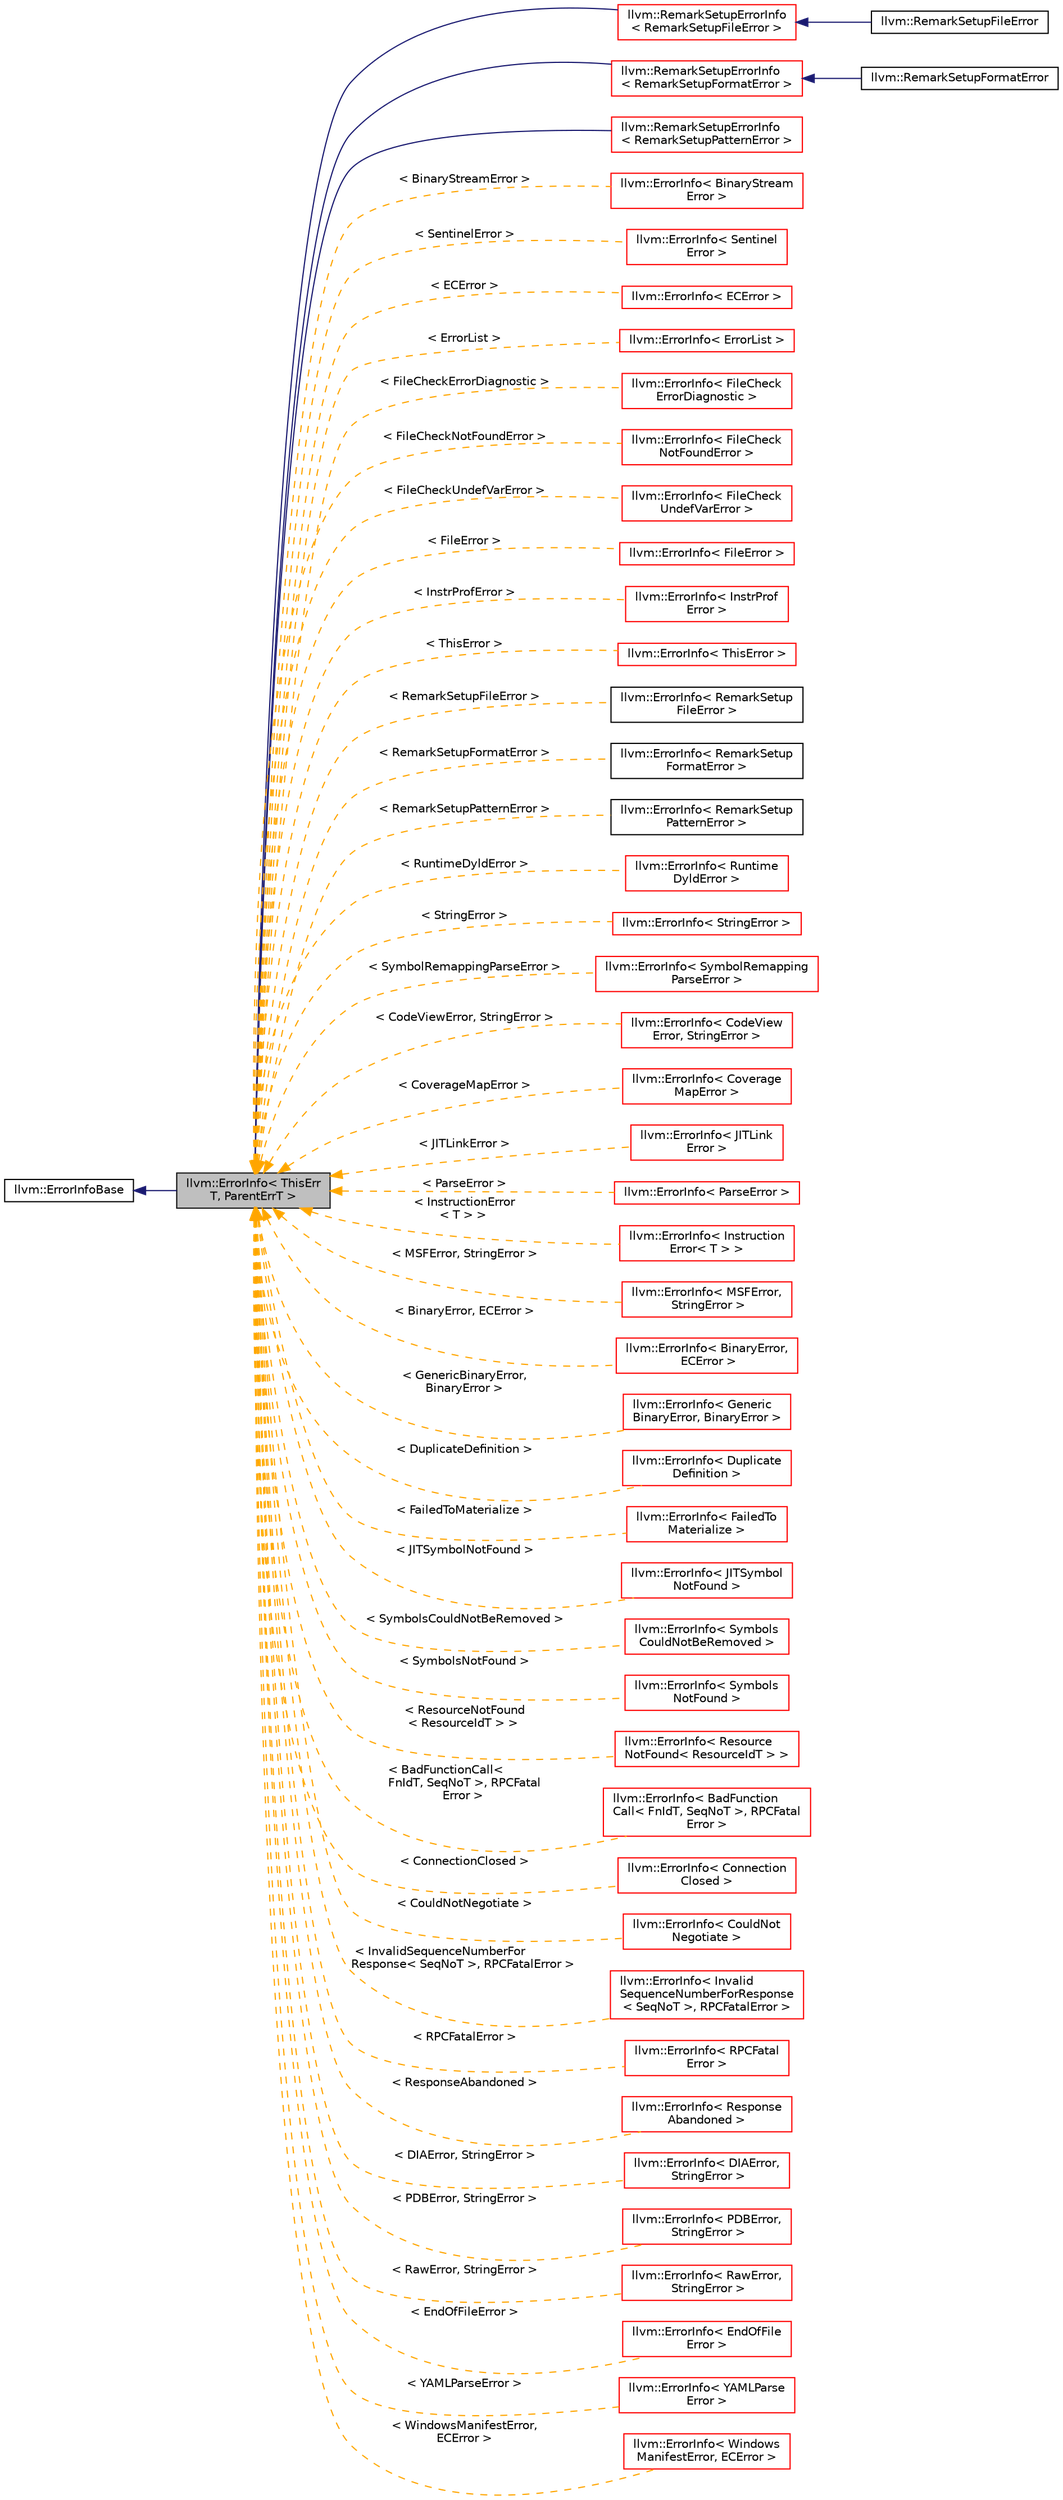 digraph "llvm::ErrorInfo&lt; ThisErrT, ParentErrT &gt;"
{
 // LATEX_PDF_SIZE
  bgcolor="transparent";
  edge [fontname="Helvetica",fontsize="10",labelfontname="Helvetica",labelfontsize="10"];
  node [fontname="Helvetica",fontsize="10",shape="box"];
  rankdir="LR";
  Node1 [label="llvm::ErrorInfo\< ThisErr\lT, ParentErrT \>",height=0.2,width=0.4,color="black", fillcolor="grey75", style="filled", fontcolor="black",tooltip="Base class for user error types."];
  Node2 -> Node1 [dir="back",color="midnightblue",fontsize="10",style="solid",fontname="Helvetica"];
  Node2 [label="llvm::ErrorInfoBase",height=0.2,width=0.4,color="black",URL="$classllvm_1_1ErrorInfoBase.html",tooltip="Base class for error info classes."];
  Node1 -> Node3 [dir="back",color="midnightblue",fontsize="10",style="solid",fontname="Helvetica"];
  Node3 [label="llvm::RemarkSetupErrorInfo\l\< RemarkSetupFileError \>",height=0.2,width=0.4,color="red",URL="$structllvm_1_1RemarkSetupErrorInfo.html",tooltip=" "];
  Node3 -> Node4 [dir="back",color="midnightblue",fontsize="10",style="solid",fontname="Helvetica"];
  Node4 [label="llvm::RemarkSetupFileError",height=0.2,width=0.4,color="black",URL="$structllvm_1_1RemarkSetupFileError.html",tooltip=" "];
  Node1 -> Node5 [dir="back",color="midnightblue",fontsize="10",style="solid",fontname="Helvetica"];
  Node5 [label="llvm::RemarkSetupErrorInfo\l\< RemarkSetupFormatError \>",height=0.2,width=0.4,color="red",URL="$structllvm_1_1RemarkSetupErrorInfo.html",tooltip=" "];
  Node5 -> Node6 [dir="back",color="midnightblue",fontsize="10",style="solid",fontname="Helvetica"];
  Node6 [label="llvm::RemarkSetupFormatError",height=0.2,width=0.4,color="black",URL="$structllvm_1_1RemarkSetupFormatError.html",tooltip=" "];
  Node1 -> Node7 [dir="back",color="midnightblue",fontsize="10",style="solid",fontname="Helvetica"];
  Node7 [label="llvm::RemarkSetupErrorInfo\l\< RemarkSetupPatternError \>",height=0.2,width=0.4,color="red",URL="$structllvm_1_1RemarkSetupErrorInfo.html",tooltip=" "];
  Node1 -> Node9 [dir="back",color="orange",fontsize="10",style="dashed",label=" \< BinaryStreamError \>" ,fontname="Helvetica"];
  Node9 [label="llvm::ErrorInfo\< BinaryStream\lError \>",height=0.2,width=0.4,color="red",URL="$classllvm_1_1ErrorInfo.html",tooltip=" "];
  Node1 -> Node11 [dir="back",color="orange",fontsize="10",style="dashed",label=" \< SentinelError \>" ,fontname="Helvetica"];
  Node11 [label="llvm::ErrorInfo\< Sentinel\lError \>",height=0.2,width=0.4,color="red",URL="$classllvm_1_1ErrorInfo.html",tooltip=" "];
  Node1 -> Node13 [dir="back",color="orange",fontsize="10",style="dashed",label=" \< ECError \>" ,fontname="Helvetica"];
  Node13 [label="llvm::ErrorInfo\< ECError \>",height=0.2,width=0.4,color="red",URL="$classllvm_1_1ErrorInfo.html",tooltip=" "];
  Node1 -> Node19 [dir="back",color="orange",fontsize="10",style="dashed",label=" \< ErrorList \>" ,fontname="Helvetica"];
  Node19 [label="llvm::ErrorInfo\< ErrorList \>",height=0.2,width=0.4,color="red",URL="$classllvm_1_1ErrorInfo.html",tooltip=" "];
  Node1 -> Node21 [dir="back",color="orange",fontsize="10",style="dashed",label=" \< FileCheckErrorDiagnostic \>" ,fontname="Helvetica"];
  Node21 [label="llvm::ErrorInfo\< FileCheck\lErrorDiagnostic \>",height=0.2,width=0.4,color="red",URL="$classllvm_1_1ErrorInfo.html",tooltip=" "];
  Node1 -> Node23 [dir="back",color="orange",fontsize="10",style="dashed",label=" \< FileCheckNotFoundError \>" ,fontname="Helvetica"];
  Node23 [label="llvm::ErrorInfo\< FileCheck\lNotFoundError \>",height=0.2,width=0.4,color="red",URL="$classllvm_1_1ErrorInfo.html",tooltip=" "];
  Node1 -> Node25 [dir="back",color="orange",fontsize="10",style="dashed",label=" \< FileCheckUndefVarError \>" ,fontname="Helvetica"];
  Node25 [label="llvm::ErrorInfo\< FileCheck\lUndefVarError \>",height=0.2,width=0.4,color="red",URL="$classllvm_1_1ErrorInfo.html",tooltip=" "];
  Node1 -> Node27 [dir="back",color="orange",fontsize="10",style="dashed",label=" \< FileError \>" ,fontname="Helvetica"];
  Node27 [label="llvm::ErrorInfo\< FileError \>",height=0.2,width=0.4,color="red",URL="$classllvm_1_1ErrorInfo.html",tooltip=" "];
  Node1 -> Node29 [dir="back",color="orange",fontsize="10",style="dashed",label=" \< InstrProfError \>" ,fontname="Helvetica"];
  Node29 [label="llvm::ErrorInfo\< InstrProf\lError \>",height=0.2,width=0.4,color="red",URL="$classllvm_1_1ErrorInfo.html",tooltip=" "];
  Node1 -> Node31 [dir="back",color="orange",fontsize="10",style="dashed",label=" \< ThisError \>" ,fontname="Helvetica"];
  Node31 [label="llvm::ErrorInfo\< ThisError \>",height=0.2,width=0.4,color="red",URL="$classllvm_1_1ErrorInfo.html",tooltip=" "];
  Node1 -> Node33 [dir="back",color="orange",fontsize="10",style="dashed",label=" \< RemarkSetupFileError \>" ,fontname="Helvetica"];
  Node33 [label="llvm::ErrorInfo\< RemarkSetup\lFileError \>",height=0.2,width=0.4,color="black",URL="$classllvm_1_1ErrorInfo.html",tooltip=" "];
  Node1 -> Node34 [dir="back",color="orange",fontsize="10",style="dashed",label=" \< RemarkSetupFormatError \>" ,fontname="Helvetica"];
  Node34 [label="llvm::ErrorInfo\< RemarkSetup\lFormatError \>",height=0.2,width=0.4,color="black",URL="$classllvm_1_1ErrorInfo.html",tooltip=" "];
  Node1 -> Node35 [dir="back",color="orange",fontsize="10",style="dashed",label=" \< RemarkSetupPatternError \>" ,fontname="Helvetica"];
  Node35 [label="llvm::ErrorInfo\< RemarkSetup\lPatternError \>",height=0.2,width=0.4,color="black",URL="$classllvm_1_1ErrorInfo.html",tooltip=" "];
  Node1 -> Node36 [dir="back",color="orange",fontsize="10",style="dashed",label=" \< RuntimeDyldError \>" ,fontname="Helvetica"];
  Node36 [label="llvm::ErrorInfo\< Runtime\lDyldError \>",height=0.2,width=0.4,color="red",URL="$classllvm_1_1ErrorInfo.html",tooltip=" "];
  Node1 -> Node38 [dir="back",color="orange",fontsize="10",style="dashed",label=" \< StringError \>" ,fontname="Helvetica"];
  Node38 [label="llvm::ErrorInfo\< StringError \>",height=0.2,width=0.4,color="red",URL="$classllvm_1_1ErrorInfo.html",tooltip=" "];
  Node1 -> Node50 [dir="back",color="orange",fontsize="10",style="dashed",label=" \< SymbolRemappingParseError \>" ,fontname="Helvetica"];
  Node50 [label="llvm::ErrorInfo\< SymbolRemapping\lParseError \>",height=0.2,width=0.4,color="red",URL="$classllvm_1_1ErrorInfo.html",tooltip=" "];
  Node1 -> Node40 [dir="back",color="orange",fontsize="10",style="dashed",label=" \< CodeViewError, StringError \>" ,fontname="Helvetica"];
  Node40 [label="llvm::ErrorInfo\< CodeView\lError, StringError \>",height=0.2,width=0.4,color="red",URL="$classllvm_1_1ErrorInfo.html",tooltip=" "];
  Node1 -> Node52 [dir="back",color="orange",fontsize="10",style="dashed",label=" \< CoverageMapError \>" ,fontname="Helvetica"];
  Node52 [label="llvm::ErrorInfo\< Coverage\lMapError \>",height=0.2,width=0.4,color="red",URL="$classllvm_1_1ErrorInfo.html",tooltip=" "];
  Node1 -> Node54 [dir="back",color="orange",fontsize="10",style="dashed",label=" \< JITLinkError \>" ,fontname="Helvetica"];
  Node54 [label="llvm::ErrorInfo\< JITLink\lError \>",height=0.2,width=0.4,color="red",URL="$classllvm_1_1ErrorInfo.html",tooltip=" "];
  Node1 -> Node56 [dir="back",color="orange",fontsize="10",style="dashed",label=" \< ParseError \>" ,fontname="Helvetica"];
  Node56 [label="llvm::ErrorInfo\< ParseError \>",height=0.2,width=0.4,color="red",URL="$classllvm_1_1ErrorInfo.html",tooltip=" "];
  Node1 -> Node58 [dir="back",color="orange",fontsize="10",style="dashed",label=" \< InstructionError\l\< T \> \>" ,fontname="Helvetica"];
  Node58 [label="llvm::ErrorInfo\< Instruction\lError\< T \> \>",height=0.2,width=0.4,color="red",URL="$classllvm_1_1ErrorInfo.html",tooltip=" "];
  Node1 -> Node42 [dir="back",color="orange",fontsize="10",style="dashed",label=" \< MSFError, StringError \>" ,fontname="Helvetica"];
  Node42 [label="llvm::ErrorInfo\< MSFError,\l StringError \>",height=0.2,width=0.4,color="red",URL="$classllvm_1_1ErrorInfo.html",tooltip=" "];
  Node1 -> Node15 [dir="back",color="orange",fontsize="10",style="dashed",label=" \< BinaryError, ECError \>" ,fontname="Helvetica"];
  Node15 [label="llvm::ErrorInfo\< BinaryError,\l ECError \>",height=0.2,width=0.4,color="red",URL="$classllvm_1_1ErrorInfo.html",tooltip=" "];
  Node1 -> Node60 [dir="back",color="orange",fontsize="10",style="dashed",label=" \< GenericBinaryError,\l BinaryError \>" ,fontname="Helvetica"];
  Node60 [label="llvm::ErrorInfo\< Generic\lBinaryError, BinaryError \>",height=0.2,width=0.4,color="red",URL="$classllvm_1_1ErrorInfo.html",tooltip=" "];
  Node1 -> Node63 [dir="back",color="orange",fontsize="10",style="dashed",label=" \< DuplicateDefinition \>" ,fontname="Helvetica"];
  Node63 [label="llvm::ErrorInfo\< Duplicate\lDefinition \>",height=0.2,width=0.4,color="red",URL="$classllvm_1_1ErrorInfo.html",tooltip=" "];
  Node1 -> Node65 [dir="back",color="orange",fontsize="10",style="dashed",label=" \< FailedToMaterialize \>" ,fontname="Helvetica"];
  Node65 [label="llvm::ErrorInfo\< FailedTo\lMaterialize \>",height=0.2,width=0.4,color="red",URL="$classllvm_1_1ErrorInfo.html",tooltip=" "];
  Node1 -> Node67 [dir="back",color="orange",fontsize="10",style="dashed",label=" \< JITSymbolNotFound \>" ,fontname="Helvetica"];
  Node67 [label="llvm::ErrorInfo\< JITSymbol\lNotFound \>",height=0.2,width=0.4,color="red",URL="$classllvm_1_1ErrorInfo.html",tooltip=" "];
  Node1 -> Node69 [dir="back",color="orange",fontsize="10",style="dashed",label=" \< SymbolsCouldNotBeRemoved \>" ,fontname="Helvetica"];
  Node69 [label="llvm::ErrorInfo\< Symbols\lCouldNotBeRemoved \>",height=0.2,width=0.4,color="red",URL="$classllvm_1_1ErrorInfo.html",tooltip=" "];
  Node1 -> Node71 [dir="back",color="orange",fontsize="10",style="dashed",label=" \< SymbolsNotFound \>" ,fontname="Helvetica"];
  Node71 [label="llvm::ErrorInfo\< Symbols\lNotFound \>",height=0.2,width=0.4,color="red",URL="$classllvm_1_1ErrorInfo.html",tooltip=" "];
  Node1 -> Node73 [dir="back",color="orange",fontsize="10",style="dashed",label=" \< ResourceNotFound\l\< ResourceIdT \> \>" ,fontname="Helvetica"];
  Node73 [label="llvm::ErrorInfo\< Resource\lNotFound\< ResourceIdT \> \>",height=0.2,width=0.4,color="red",URL="$classllvm_1_1ErrorInfo.html",tooltip=" "];
  Node1 -> Node75 [dir="back",color="orange",fontsize="10",style="dashed",label=" \< BadFunctionCall\<\l FnIdT, SeqNoT \>, RPCFatal\lError \>" ,fontname="Helvetica"];
  Node75 [label="llvm::ErrorInfo\< BadFunction\lCall\< FnIdT, SeqNoT \>, RPCFatal\lError \>",height=0.2,width=0.4,color="red",URL="$classllvm_1_1ErrorInfo.html",tooltip=" "];
  Node1 -> Node77 [dir="back",color="orange",fontsize="10",style="dashed",label=" \< ConnectionClosed \>" ,fontname="Helvetica"];
  Node77 [label="llvm::ErrorInfo\< Connection\lClosed \>",height=0.2,width=0.4,color="red",URL="$classllvm_1_1ErrorInfo.html",tooltip=" "];
  Node1 -> Node79 [dir="back",color="orange",fontsize="10",style="dashed",label=" \< CouldNotNegotiate \>" ,fontname="Helvetica"];
  Node79 [label="llvm::ErrorInfo\< CouldNot\lNegotiate \>",height=0.2,width=0.4,color="red",URL="$classllvm_1_1ErrorInfo.html",tooltip=" "];
  Node1 -> Node81 [dir="back",color="orange",fontsize="10",style="dashed",label=" \< InvalidSequenceNumberFor\lResponse\< SeqNoT \>, RPCFatalError \>" ,fontname="Helvetica"];
  Node81 [label="llvm::ErrorInfo\< Invalid\lSequenceNumberForResponse\l\< SeqNoT \>, RPCFatalError \>",height=0.2,width=0.4,color="red",URL="$classllvm_1_1ErrorInfo.html",tooltip=" "];
  Node1 -> Node83 [dir="back",color="orange",fontsize="10",style="dashed",label=" \< RPCFatalError \>" ,fontname="Helvetica"];
  Node83 [label="llvm::ErrorInfo\< RPCFatal\lError \>",height=0.2,width=0.4,color="red",URL="$classllvm_1_1ErrorInfo.html",tooltip=" "];
  Node1 -> Node85 [dir="back",color="orange",fontsize="10",style="dashed",label=" \< ResponseAbandoned \>" ,fontname="Helvetica"];
  Node85 [label="llvm::ErrorInfo\< Response\lAbandoned \>",height=0.2,width=0.4,color="red",URL="$classllvm_1_1ErrorInfo.html",tooltip=" "];
  Node1 -> Node44 [dir="back",color="orange",fontsize="10",style="dashed",label=" \< DIAError, StringError \>" ,fontname="Helvetica"];
  Node44 [label="llvm::ErrorInfo\< DIAError,\l StringError \>",height=0.2,width=0.4,color="red",URL="$classllvm_1_1ErrorInfo.html",tooltip=" "];
  Node1 -> Node46 [dir="back",color="orange",fontsize="10",style="dashed",label=" \< PDBError, StringError \>" ,fontname="Helvetica"];
  Node46 [label="llvm::ErrorInfo\< PDBError,\l StringError \>",height=0.2,width=0.4,color="red",URL="$classllvm_1_1ErrorInfo.html",tooltip=" "];
  Node1 -> Node48 [dir="back",color="orange",fontsize="10",style="dashed",label=" \< RawError, StringError \>" ,fontname="Helvetica"];
  Node48 [label="llvm::ErrorInfo\< RawError,\l StringError \>",height=0.2,width=0.4,color="red",URL="$classllvm_1_1ErrorInfo.html",tooltip=" "];
  Node1 -> Node87 [dir="back",color="orange",fontsize="10",style="dashed",label=" \< EndOfFileError \>" ,fontname="Helvetica"];
  Node87 [label="llvm::ErrorInfo\< EndOfFile\lError \>",height=0.2,width=0.4,color="red",URL="$classllvm_1_1ErrorInfo.html",tooltip=" "];
  Node1 -> Node89 [dir="back",color="orange",fontsize="10",style="dashed",label=" \< YAMLParseError \>" ,fontname="Helvetica"];
  Node89 [label="llvm::ErrorInfo\< YAMLParse\lError \>",height=0.2,width=0.4,color="red",URL="$classllvm_1_1ErrorInfo.html",tooltip=" "];
  Node1 -> Node17 [dir="back",color="orange",fontsize="10",style="dashed",label=" \< WindowsManifestError,\l ECError \>" ,fontname="Helvetica"];
  Node17 [label="llvm::ErrorInfo\< Windows\lManifestError, ECError \>",height=0.2,width=0.4,color="red",URL="$classllvm_1_1ErrorInfo.html",tooltip=" "];
}
